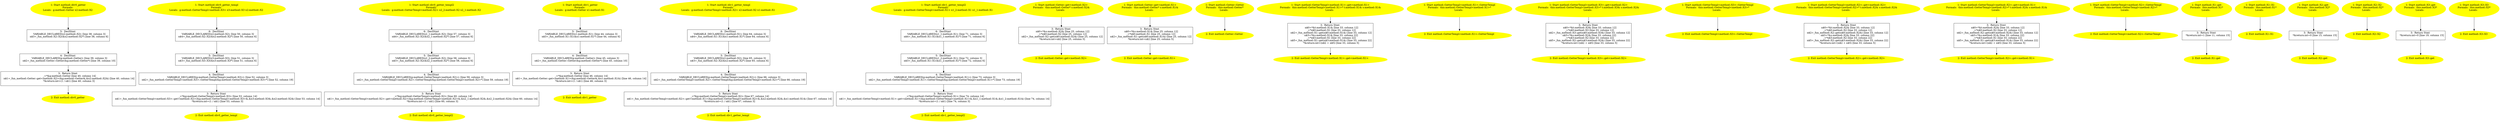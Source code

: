 /* @generated */
digraph cfg {
"div0_getter#method#14570248362286164751.5f9f1e67fd1ac95f6c38eb7d407ea9ec_1" [label="1: Start method::div0_getter\nFormals: \nLocals:  g:method::Getter x2:method::X2 \n  " color=yellow style=filled]
	

	 "div0_getter#method#14570248362286164751.5f9f1e67fd1ac95f6c38eb7d407ea9ec_1" -> "div0_getter#method#14570248362286164751.5f9f1e67fd1ac95f6c38eb7d407ea9ec_5" ;
"div0_getter#method#14570248362286164751.5f9f1e67fd1ac95f6c38eb7d407ea9ec_2" [label="2: Exit method::div0_getter \n  " color=yellow style=filled]
	

"div0_getter#method#14570248362286164751.5f9f1e67fd1ac95f6c38eb7d407ea9ec_3" [label="3:  Return Stmt \n   _=*&g:method::Getter [line 40, column 14]\n  n$1=_fun_method::Getter::get<method::X2>(&g:method::Getter&,&x2:method::X2&) [line 40, column 14]\n  *&return:int=(1 / n$1) [line 40, column 3]\n " shape="box"]
	

	 "div0_getter#method#14570248362286164751.5f9f1e67fd1ac95f6c38eb7d407ea9ec_3" -> "div0_getter#method#14570248362286164751.5f9f1e67fd1ac95f6c38eb7d407ea9ec_2" ;
"div0_getter#method#14570248362286164751.5f9f1e67fd1ac95f6c38eb7d407ea9ec_4" [label="4:  DeclStmt \n   VARIABLE_DECLARED(g:method::Getter); [line 39, column 3]\n  n$2=_fun_method::Getter::Getter(&g:method::Getter*) [line 39, column 10]\n " shape="box"]
	

	 "div0_getter#method#14570248362286164751.5f9f1e67fd1ac95f6c38eb7d407ea9ec_4" -> "div0_getter#method#14570248362286164751.5f9f1e67fd1ac95f6c38eb7d407ea9ec_3" ;
"div0_getter#method#14570248362286164751.5f9f1e67fd1ac95f6c38eb7d407ea9ec_5" [label="5:  DeclStmt \n   VARIABLE_DECLARED(x2:method::X2); [line 38, column 3]\n  n$3=_fun_method::X2::X2(&x2:method::X2*) [line 38, column 6]\n " shape="box"]
	

	 "div0_getter#method#14570248362286164751.5f9f1e67fd1ac95f6c38eb7d407ea9ec_5" -> "div0_getter#method#14570248362286164751.5f9f1e67fd1ac95f6c38eb7d407ea9ec_4" ;
"div0_getter_templ#method#6375326311998023520.359f49fd177ddd10abb56481c8c0c0e0_1" [label="1: Start method::div0_getter_templ\nFormals: \nLocals:  g:method::GetterTempl<method::X3> x3:method::X3 x2:method::X2 \n  " color=yellow style=filled]
	

	 "div0_getter_templ#method#6375326311998023520.359f49fd177ddd10abb56481c8c0c0e0_1" -> "div0_getter_templ#method#6375326311998023520.359f49fd177ddd10abb56481c8c0c0e0_6" ;
"div0_getter_templ#method#6375326311998023520.359f49fd177ddd10abb56481c8c0c0e0_2" [label="2: Exit method::div0_getter_templ \n  " color=yellow style=filled]
	

"div0_getter_templ#method#6375326311998023520.359f49fd177ddd10abb56481c8c0c0e0_3" [label="3:  Return Stmt \n   _=*&g:method::GetterTempl<method::X3> [line 53, column 14]\n  n$1=_fun_method::GetterTempl<method::X3>::get<method::X2>(&g:method::GetterTempl<method::X3>&,&x3:method::X3&,&x2:method::X2&) [line 53, column 14]\n  *&return:int=(1 / n$1) [line 53, column 3]\n " shape="box"]
	

	 "div0_getter_templ#method#6375326311998023520.359f49fd177ddd10abb56481c8c0c0e0_3" -> "div0_getter_templ#method#6375326311998023520.359f49fd177ddd10abb56481c8c0c0e0_2" ;
"div0_getter_templ#method#6375326311998023520.359f49fd177ddd10abb56481c8c0c0e0_4" [label="4:  DeclStmt \n   VARIABLE_DECLARED(g:method::GetterTempl<method::X3>); [line 52, column 3]\n  n$2=_fun_method::GetterTempl<method::X3>::GetterTempl(&g:method::GetterTempl<method::X3>*) [line 52, column 19]\n " shape="box"]
	

	 "div0_getter_templ#method#6375326311998023520.359f49fd177ddd10abb56481c8c0c0e0_4" -> "div0_getter_templ#method#6375326311998023520.359f49fd177ddd10abb56481c8c0c0e0_3" ;
"div0_getter_templ#method#6375326311998023520.359f49fd177ddd10abb56481c8c0c0e0_5" [label="5:  DeclStmt \n   VARIABLE_DECLARED(x3:method::X3); [line 51, column 3]\n  n$3=_fun_method::X3::X3(&x3:method::X3*) [line 51, column 6]\n " shape="box"]
	

	 "div0_getter_templ#method#6375326311998023520.359f49fd177ddd10abb56481c8c0c0e0_5" -> "div0_getter_templ#method#6375326311998023520.359f49fd177ddd10abb56481c8c0c0e0_4" ;
"div0_getter_templ#method#6375326311998023520.359f49fd177ddd10abb56481c8c0c0e0_6" [label="6:  DeclStmt \n   VARIABLE_DECLARED(x2:method::X2); [line 50, column 3]\n  n$4=_fun_method::X2::X2(&x2:method::X2*) [line 50, column 6]\n " shape="box"]
	

	 "div0_getter_templ#method#6375326311998023520.359f49fd177ddd10abb56481c8c0c0e0_6" -> "div0_getter_templ#method#6375326311998023520.359f49fd177ddd10abb56481c8c0c0e0_5" ;
"div0_getter_templ2#method#6451937884879872417.49c23913cff8a0a59e8e2158ec845f0c_1" [label="1: Start method::div0_getter_templ2\nFormals: \nLocals:  g:method::GetterTempl<method::X2> x2_2:method::X2 x2_1:method::X2 \n  " color=yellow style=filled]
	

	 "div0_getter_templ2#method#6451937884879872417.49c23913cff8a0a59e8e2158ec845f0c_1" -> "div0_getter_templ2#method#6451937884879872417.49c23913cff8a0a59e8e2158ec845f0c_6" ;
"div0_getter_templ2#method#6451937884879872417.49c23913cff8a0a59e8e2158ec845f0c_2" [label="2: Exit method::div0_getter_templ2 \n  " color=yellow style=filled]
	

"div0_getter_templ2#method#6451937884879872417.49c23913cff8a0a59e8e2158ec845f0c_3" [label="3:  Return Stmt \n   _=*&g:method::GetterTempl<method::X2> [line 60, column 14]\n  n$1=_fun_method::GetterTempl<method::X2>::get<method::X2>(&g:method::GetterTempl<method::X2>&,&x2_1:method::X2&,&x2_2:method::X2&) [line 60, column 14]\n  *&return:int=(1 / n$1) [line 60, column 3]\n " shape="box"]
	

	 "div0_getter_templ2#method#6451937884879872417.49c23913cff8a0a59e8e2158ec845f0c_3" -> "div0_getter_templ2#method#6451937884879872417.49c23913cff8a0a59e8e2158ec845f0c_2" ;
"div0_getter_templ2#method#6451937884879872417.49c23913cff8a0a59e8e2158ec845f0c_4" [label="4:  DeclStmt \n   VARIABLE_DECLARED(g:method::GetterTempl<method::X2>); [line 59, column 3]\n  n$2=_fun_method::GetterTempl<method::X2>::GetterTempl(&g:method::GetterTempl<method::X2>*) [line 59, column 19]\n " shape="box"]
	

	 "div0_getter_templ2#method#6451937884879872417.49c23913cff8a0a59e8e2158ec845f0c_4" -> "div0_getter_templ2#method#6451937884879872417.49c23913cff8a0a59e8e2158ec845f0c_3" ;
"div0_getter_templ2#method#6451937884879872417.49c23913cff8a0a59e8e2158ec845f0c_5" [label="5:  DeclStmt \n   VARIABLE_DECLARED(x2_2:method::X2); [line 58, column 3]\n  n$3=_fun_method::X2::X2(&x2_2:method::X2*) [line 58, column 6]\n " shape="box"]
	

	 "div0_getter_templ2#method#6451937884879872417.49c23913cff8a0a59e8e2158ec845f0c_5" -> "div0_getter_templ2#method#6451937884879872417.49c23913cff8a0a59e8e2158ec845f0c_4" ;
"div0_getter_templ2#method#6451937884879872417.49c23913cff8a0a59e8e2158ec845f0c_6" [label="6:  DeclStmt \n   VARIABLE_DECLARED(x2_1:method::X2); [line 57, column 3]\n  n$4=_fun_method::X2::X2(&x2_1:method::X2*) [line 57, column 6]\n " shape="box"]
	

	 "div0_getter_templ2#method#6451937884879872417.49c23913cff8a0a59e8e2158ec845f0c_6" -> "div0_getter_templ2#method#6451937884879872417.49c23913cff8a0a59e8e2158ec845f0c_5" ;
"div1_getter#method#14010655706182645930.dfb00d82a62eb9bd9507d251472215d9_1" [label="1: Start method::div1_getter\nFormals: \nLocals:  g:method::Getter x1:method::X1 \n  " color=yellow style=filled]
	

	 "div1_getter#method#14010655706182645930.dfb00d82a62eb9bd9507d251472215d9_1" -> "div1_getter#method#14010655706182645930.dfb00d82a62eb9bd9507d251472215d9_5" ;
"div1_getter#method#14010655706182645930.dfb00d82a62eb9bd9507d251472215d9_2" [label="2: Exit method::div1_getter \n  " color=yellow style=filled]
	

"div1_getter#method#14010655706182645930.dfb00d82a62eb9bd9507d251472215d9_3" [label="3:  Return Stmt \n   _=*&g:method::Getter [line 46, column 14]\n  n$1=_fun_method::Getter::get<method::X1>(&g:method::Getter&,&x1:method::X1&) [line 46, column 14]\n  *&return:int=(1 / n$1) [line 46, column 3]\n " shape="box"]
	

	 "div1_getter#method#14010655706182645930.dfb00d82a62eb9bd9507d251472215d9_3" -> "div1_getter#method#14010655706182645930.dfb00d82a62eb9bd9507d251472215d9_2" ;
"div1_getter#method#14010655706182645930.dfb00d82a62eb9bd9507d251472215d9_4" [label="4:  DeclStmt \n   VARIABLE_DECLARED(g:method::Getter); [line 45, column 3]\n  n$2=_fun_method::Getter::Getter(&g:method::Getter*) [line 45, column 10]\n " shape="box"]
	

	 "div1_getter#method#14010655706182645930.dfb00d82a62eb9bd9507d251472215d9_4" -> "div1_getter#method#14010655706182645930.dfb00d82a62eb9bd9507d251472215d9_3" ;
"div1_getter#method#14010655706182645930.dfb00d82a62eb9bd9507d251472215d9_5" [label="5:  DeclStmt \n   VARIABLE_DECLARED(x1:method::X1); [line 44, column 3]\n  n$3=_fun_method::X1::X1(&x1:method::X1*) [line 44, column 6]\n " shape="box"]
	

	 "div1_getter#method#14010655706182645930.dfb00d82a62eb9bd9507d251472215d9_5" -> "div1_getter#method#14010655706182645930.dfb00d82a62eb9bd9507d251472215d9_4" ;
"div1_getter_templ#method#11958064193628013457.8a8112afb18681951fdb43c93893e0c5_1" [label="1: Start method::div1_getter_templ\nFormals: \nLocals:  g:method::GetterTempl<method::X2> x2:method::X2 x1:method::X1 \n  " color=yellow style=filled]
	

	 "div1_getter_templ#method#11958064193628013457.8a8112afb18681951fdb43c93893e0c5_1" -> "div1_getter_templ#method#11958064193628013457.8a8112afb18681951fdb43c93893e0c5_6" ;
"div1_getter_templ#method#11958064193628013457.8a8112afb18681951fdb43c93893e0c5_2" [label="2: Exit method::div1_getter_templ \n  " color=yellow style=filled]
	

"div1_getter_templ#method#11958064193628013457.8a8112afb18681951fdb43c93893e0c5_3" [label="3:  Return Stmt \n   _=*&g:method::GetterTempl<method::X2> [line 67, column 14]\n  n$1=_fun_method::GetterTempl<method::X2>::get<method::X1>(&g:method::GetterTempl<method::X2>&,&x2:method::X2&,&x1:method::X1&) [line 67, column 14]\n  *&return:int=(1 / n$1) [line 67, column 3]\n " shape="box"]
	

	 "div1_getter_templ#method#11958064193628013457.8a8112afb18681951fdb43c93893e0c5_3" -> "div1_getter_templ#method#11958064193628013457.8a8112afb18681951fdb43c93893e0c5_2" ;
"div1_getter_templ#method#11958064193628013457.8a8112afb18681951fdb43c93893e0c5_4" [label="4:  DeclStmt \n   VARIABLE_DECLARED(g:method::GetterTempl<method::X2>); [line 66, column 3]\n  n$2=_fun_method::GetterTempl<method::X2>::GetterTempl(&g:method::GetterTempl<method::X2>*) [line 66, column 19]\n " shape="box"]
	

	 "div1_getter_templ#method#11958064193628013457.8a8112afb18681951fdb43c93893e0c5_4" -> "div1_getter_templ#method#11958064193628013457.8a8112afb18681951fdb43c93893e0c5_3" ;
"div1_getter_templ#method#11958064193628013457.8a8112afb18681951fdb43c93893e0c5_5" [label="5:  DeclStmt \n   VARIABLE_DECLARED(x2:method::X2); [line 65, column 3]\n  n$3=_fun_method::X2::X2(&x2:method::X2*) [line 65, column 6]\n " shape="box"]
	

	 "div1_getter_templ#method#11958064193628013457.8a8112afb18681951fdb43c93893e0c5_5" -> "div1_getter_templ#method#11958064193628013457.8a8112afb18681951fdb43c93893e0c5_4" ;
"div1_getter_templ#method#11958064193628013457.8a8112afb18681951fdb43c93893e0c5_6" [label="6:  DeclStmt \n   VARIABLE_DECLARED(x1:method::X1); [line 64, column 3]\n  n$4=_fun_method::X1::X1(&x1:method::X1*) [line 64, column 6]\n " shape="box"]
	

	 "div1_getter_templ#method#11958064193628013457.8a8112afb18681951fdb43c93893e0c5_6" -> "div1_getter_templ#method#11958064193628013457.8a8112afb18681951fdb43c93893e0c5_5" ;
"div1_getter_templ2#method#7327429174804405806.fe61550d5271fa95726c7580c68f9015_1" [label="1: Start method::div1_getter_templ2\nFormals: \nLocals:  g:method::GetterTempl<method::X1> x1_2:method::X1 x1_1:method::X1 \n  " color=yellow style=filled]
	

	 "div1_getter_templ2#method#7327429174804405806.fe61550d5271fa95726c7580c68f9015_1" -> "div1_getter_templ2#method#7327429174804405806.fe61550d5271fa95726c7580c68f9015_6" ;
"div1_getter_templ2#method#7327429174804405806.fe61550d5271fa95726c7580c68f9015_2" [label="2: Exit method::div1_getter_templ2 \n  " color=yellow style=filled]
	

"div1_getter_templ2#method#7327429174804405806.fe61550d5271fa95726c7580c68f9015_3" [label="3:  Return Stmt \n   _=*&g:method::GetterTempl<method::X1> [line 74, column 14]\n  n$1=_fun_method::GetterTempl<method::X1>::get<method::X1>(&g:method::GetterTempl<method::X1>&,&x1_1:method::X1&,&x1_2:method::X1&) [line 74, column 14]\n  *&return:int=(1 / n$1) [line 74, column 3]\n " shape="box"]
	

	 "div1_getter_templ2#method#7327429174804405806.fe61550d5271fa95726c7580c68f9015_3" -> "div1_getter_templ2#method#7327429174804405806.fe61550d5271fa95726c7580c68f9015_2" ;
"div1_getter_templ2#method#7327429174804405806.fe61550d5271fa95726c7580c68f9015_4" [label="4:  DeclStmt \n   VARIABLE_DECLARED(g:method::GetterTempl<method::X1>); [line 73, column 3]\n  n$2=_fun_method::GetterTempl<method::X1>::GetterTempl(&g:method::GetterTempl<method::X1>*) [line 73, column 19]\n " shape="box"]
	

	 "div1_getter_templ2#method#7327429174804405806.fe61550d5271fa95726c7580c68f9015_4" -> "div1_getter_templ2#method#7327429174804405806.fe61550d5271fa95726c7580c68f9015_3" ;
"div1_getter_templ2#method#7327429174804405806.fe61550d5271fa95726c7580c68f9015_5" [label="5:  DeclStmt \n   VARIABLE_DECLARED(x1_2:method::X1); [line 72, column 3]\n  n$3=_fun_method::X1::X1(&x1_2:method::X1*) [line 72, column 6]\n " shape="box"]
	

	 "div1_getter_templ2#method#7327429174804405806.fe61550d5271fa95726c7580c68f9015_5" -> "div1_getter_templ2#method#7327429174804405806.fe61550d5271fa95726c7580c68f9015_4" ;
"div1_getter_templ2#method#7327429174804405806.fe61550d5271fa95726c7580c68f9015_6" [label="6:  DeclStmt \n   VARIABLE_DECLARED(x1_1:method::X1); [line 71, column 3]\n  n$4=_fun_method::X1::X1(&x1_1:method::X1*) [line 71, column 6]\n " shape="box"]
	

	 "div1_getter_templ2#method#7327429174804405806.fe61550d5271fa95726c7580c68f9015_6" -> "div1_getter_templ2#method#7327429174804405806.fe61550d5271fa95726c7580c68f9015_5" ;
"get<method::X2>#Getter#method#(114488311005334347).9c4c4261c299bcfcd879652b3f97fdce_1" [label="1: Start method::Getter::get<method::X2>\nFormals:  this:method::Getter* s:method::X2&\nLocals:  \n  " color=yellow style=filled]
	

	 "get<method::X2>#Getter#method#(114488311005334347).9c4c4261c299bcfcd879652b3f97fdce_1" -> "get<method::X2>#Getter#method#(114488311005334347).9c4c4261c299bcfcd879652b3f97fdce_3" ;
"get<method::X2>#Getter#method#(114488311005334347).9c4c4261c299bcfcd879652b3f97fdce_2" [label="2: Exit method::Getter::get<method::X2> \n  " color=yellow style=filled]
	

"get<method::X2>#Getter#method#(114488311005334347).9c4c4261c299bcfcd879652b3f97fdce_3" [label="3:  Return Stmt \n   n$0=*&s:method::X2& [line 25, column 12]\n  _=*n$0:method::X2 [line 25, column 12]\n  n$2=_fun_method::X2::get(n$0:method::X2&) [line 25, column 12]\n  *&return:int=n$2 [line 25, column 5]\n " shape="box"]
	

	 "get<method::X2>#Getter#method#(114488311005334347).9c4c4261c299bcfcd879652b3f97fdce_3" -> "get<method::X2>#Getter#method#(114488311005334347).9c4c4261c299bcfcd879652b3f97fdce_2" ;
"get<method::X1>#Getter#method#(3247992624161763984).d85954e5db9a3e87e1f85274548baec1_1" [label="1: Start method::Getter::get<method::X1>\nFormals:  this:method::Getter* s:method::X1&\nLocals:  \n  " color=yellow style=filled]
	

	 "get<method::X1>#Getter#method#(3247992624161763984).d85954e5db9a3e87e1f85274548baec1_1" -> "get<method::X1>#Getter#method#(3247992624161763984).d85954e5db9a3e87e1f85274548baec1_3" ;
"get<method::X1>#Getter#method#(3247992624161763984).d85954e5db9a3e87e1f85274548baec1_2" [label="2: Exit method::Getter::get<method::X1> \n  " color=yellow style=filled]
	

"get<method::X1>#Getter#method#(3247992624161763984).d85954e5db9a3e87e1f85274548baec1_3" [label="3:  Return Stmt \n   n$0=*&s:method::X1& [line 25, column 12]\n  _=*n$0:method::X1 [line 25, column 12]\n  n$2=_fun_method::X1::get(n$0:method::X1&) [line 25, column 12]\n  *&return:int=n$2 [line 25, column 5]\n " shape="box"]
	

	 "get<method::X1>#Getter#method#(3247992624161763984).d85954e5db9a3e87e1f85274548baec1_3" -> "get<method::X1>#Getter#method#(3247992624161763984).d85954e5db9a3e87e1f85274548baec1_2" ;
"Getter#Getter#method#{6538771732485235037|constexpr}.4e1a7679a514fd95621c9e075c8974f6_1" [label="1: Start method::Getter::Getter\nFormals:  this:method::Getter*\nLocals:  \n  " color=yellow style=filled]
	

	 "Getter#Getter#method#{6538771732485235037|constexpr}.4e1a7679a514fd95621c9e075c8974f6_1" -> "Getter#Getter#method#{6538771732485235037|constexpr}.4e1a7679a514fd95621c9e075c8974f6_2" ;
"Getter#Getter#method#{6538771732485235037|constexpr}.4e1a7679a514fd95621c9e075c8974f6_2" [label="2: Exit method::Getter::Getter \n  " color=yellow style=filled]
	

"get<method::X1>#GetterTempl<method::X1>#method#(1597660249660822780).26089da113d1a8570a849aa988e4ebd3_1" [label="1: Start method::GetterTempl<method::X1>::get<method::X1>\nFormals:  this:method::GetterTempl<method::X1>* t:method::X1& s:method::X1&\nLocals:  \n  " color=yellow style=filled]
	

	 "get<method::X1>#GetterTempl<method::X1>#method#(1597660249660822780).26089da113d1a8570a849aa988e4ebd3_1" -> "get<method::X1>#GetterTempl<method::X1>#method#(1597660249660822780).26089da113d1a8570a849aa988e4ebd3_3" ;
"get<method::X1>#GetterTempl<method::X1>#method#(1597660249660822780).26089da113d1a8570a849aa988e4ebd3_2" [label="2: Exit method::GetterTempl<method::X1>::get<method::X1> \n  " color=yellow style=filled]
	

"get<method::X1>#GetterTempl<method::X1>#method#(1597660249660822780).26089da113d1a8570a849aa988e4ebd3_3" [label="3:  Return Stmt \n   n$0=*&t:method::X1& [line 33, column 12]\n  _=*n$0:method::X1 [line 33, column 12]\n  n$2=_fun_method::X1::get(n$0:method::X1&) [line 33, column 12]\n  n$3=*&s:method::X1& [line 33, column 22]\n  _=*n$3:method::X1 [line 33, column 22]\n  n$5=_fun_method::X1::get(n$3:method::X1&) [line 33, column 22]\n  *&return:int=(n$2 + n$5) [line 33, column 5]\n " shape="box"]
	

	 "get<method::X1>#GetterTempl<method::X1>#method#(1597660249660822780).26089da113d1a8570a849aa988e4ebd3_3" -> "get<method::X1>#GetterTempl<method::X1>#method#(1597660249660822780).26089da113d1a8570a849aa988e4ebd3_2" ;
"GetterTempl#GetterTempl<method::X1>#method#{11902154262179469385|constexpr}.419d9b7f14a1b25d173f0430e77d8bfb_1" [label="1: Start method::GetterTempl<method::X1>::GetterTempl\nFormals:  this:method::GetterTempl<method::X1>*\nLocals:  \n  " color=yellow style=filled]
	

	 "GetterTempl#GetterTempl<method::X1>#method#{11902154262179469385|constexpr}.419d9b7f14a1b25d173f0430e77d8bfb_1" -> "GetterTempl#GetterTempl<method::X1>#method#{11902154262179469385|constexpr}.419d9b7f14a1b25d173f0430e77d8bfb_2" ;
"GetterTempl#GetterTempl<method::X1>#method#{11902154262179469385|constexpr}.419d9b7f14a1b25d173f0430e77d8bfb_2" [label="2: Exit method::GetterTempl<method::X1>::GetterTempl \n  " color=yellow style=filled]
	

"get<method::X2>#GetterTempl<method::X3>#method#(10966570090595029900).9a24a249e802c1b058a8d736330be11a_1" [label="1: Start method::GetterTempl<method::X3>::get<method::X2>\nFormals:  this:method::GetterTempl<method::X3>* t:method::X3& s:method::X2&\nLocals:  \n  " color=yellow style=filled]
	

	 "get<method::X2>#GetterTempl<method::X3>#method#(10966570090595029900).9a24a249e802c1b058a8d736330be11a_1" -> "get<method::X2>#GetterTempl<method::X3>#method#(10966570090595029900).9a24a249e802c1b058a8d736330be11a_3" ;
"get<method::X2>#GetterTempl<method::X3>#method#(10966570090595029900).9a24a249e802c1b058a8d736330be11a_2" [label="2: Exit method::GetterTempl<method::X3>::get<method::X2> \n  " color=yellow style=filled]
	

"get<method::X2>#GetterTempl<method::X3>#method#(10966570090595029900).9a24a249e802c1b058a8d736330be11a_3" [label="3:  Return Stmt \n   n$0=*&t:method::X3& [line 33, column 12]\n  _=*n$0:method::X3 [line 33, column 12]\n  n$2=_fun_method::X3::get(n$0:method::X3&) [line 33, column 12]\n  n$3=*&s:method::X2& [line 33, column 22]\n  _=*n$3:method::X2 [line 33, column 22]\n  n$5=_fun_method::X2::get(n$3:method::X2&) [line 33, column 22]\n  *&return:int=(n$2 + n$5) [line 33, column 5]\n " shape="box"]
	

	 "get<method::X2>#GetterTempl<method::X3>#method#(10966570090595029900).9a24a249e802c1b058a8d736330be11a_3" -> "get<method::X2>#GetterTempl<method::X3>#method#(10966570090595029900).9a24a249e802c1b058a8d736330be11a_2" ;
"GetterTempl#GetterTempl<method::X3>#method#{18312978847092644663|constexpr}.45498dd9c6ecdd204d778582a0198bd9_1" [label="1: Start method::GetterTempl<method::X3>::GetterTempl\nFormals:  this:method::GetterTempl<method::X3>*\nLocals:  \n  " color=yellow style=filled]
	

	 "GetterTempl#GetterTempl<method::X3>#method#{18312978847092644663|constexpr}.45498dd9c6ecdd204d778582a0198bd9_1" -> "GetterTempl#GetterTempl<method::X3>#method#{18312978847092644663|constexpr}.45498dd9c6ecdd204d778582a0198bd9_2" ;
"GetterTempl#GetterTempl<method::X3>#method#{18312978847092644663|constexpr}.45498dd9c6ecdd204d778582a0198bd9_2" [label="2: Exit method::GetterTempl<method::X3>::GetterTempl \n  " color=yellow style=filled]
	

"get<method::X2>#GetterTempl<method::X2>#method#(242818219889731161).ce1c035f50382c57a6002fb874c7d273_1" [label="1: Start method::GetterTempl<method::X2>::get<method::X2>\nFormals:  this:method::GetterTempl<method::X2>* t:method::X2& s:method::X2&\nLocals:  \n  " color=yellow style=filled]
	

	 "get<method::X2>#GetterTempl<method::X2>#method#(242818219889731161).ce1c035f50382c57a6002fb874c7d273_1" -> "get<method::X2>#GetterTempl<method::X2>#method#(242818219889731161).ce1c035f50382c57a6002fb874c7d273_3" ;
"get<method::X2>#GetterTempl<method::X2>#method#(242818219889731161).ce1c035f50382c57a6002fb874c7d273_2" [label="2: Exit method::GetterTempl<method::X2>::get<method::X2> \n  " color=yellow style=filled]
	

"get<method::X2>#GetterTempl<method::X2>#method#(242818219889731161).ce1c035f50382c57a6002fb874c7d273_3" [label="3:  Return Stmt \n   n$0=*&t:method::X2& [line 33, column 12]\n  _=*n$0:method::X2 [line 33, column 12]\n  n$2=_fun_method::X2::get(n$0:method::X2&) [line 33, column 12]\n  n$3=*&s:method::X2& [line 33, column 22]\n  _=*n$3:method::X2 [line 33, column 22]\n  n$5=_fun_method::X2::get(n$3:method::X2&) [line 33, column 22]\n  *&return:int=(n$2 + n$5) [line 33, column 5]\n " shape="box"]
	

	 "get<method::X2>#GetterTempl<method::X2>#method#(242818219889731161).ce1c035f50382c57a6002fb874c7d273_3" -> "get<method::X2>#GetterTempl<method::X2>#method#(242818219889731161).ce1c035f50382c57a6002fb874c7d273_2" ;
"get<method::X1>#GetterTempl<method::X2>#method#(5585877041217346556).4f87183f5216c7461b5259807b1f72ac_1" [label="1: Start method::GetterTempl<method::X2>::get<method::X1>\nFormals:  this:method::GetterTempl<method::X2>* t:method::X2& s:method::X1&\nLocals:  \n  " color=yellow style=filled]
	

	 "get<method::X1>#GetterTempl<method::X2>#method#(5585877041217346556).4f87183f5216c7461b5259807b1f72ac_1" -> "get<method::X1>#GetterTempl<method::X2>#method#(5585877041217346556).4f87183f5216c7461b5259807b1f72ac_3" ;
"get<method::X1>#GetterTempl<method::X2>#method#(5585877041217346556).4f87183f5216c7461b5259807b1f72ac_2" [label="2: Exit method::GetterTempl<method::X2>::get<method::X1> \n  " color=yellow style=filled]
	

"get<method::X1>#GetterTempl<method::X2>#method#(5585877041217346556).4f87183f5216c7461b5259807b1f72ac_3" [label="3:  Return Stmt \n   n$0=*&t:method::X2& [line 33, column 12]\n  _=*n$0:method::X2 [line 33, column 12]\n  n$2=_fun_method::X2::get(n$0:method::X2&) [line 33, column 12]\n  n$3=*&s:method::X1& [line 33, column 22]\n  _=*n$3:method::X1 [line 33, column 22]\n  n$5=_fun_method::X1::get(n$3:method::X1&) [line 33, column 22]\n  *&return:int=(n$2 + n$5) [line 33, column 5]\n " shape="box"]
	

	 "get<method::X1>#GetterTempl<method::X2>#method#(5585877041217346556).4f87183f5216c7461b5259807b1f72ac_3" -> "get<method::X1>#GetterTempl<method::X2>#method#(5585877041217346556).4f87183f5216c7461b5259807b1f72ac_2" ;
"GetterTempl#GetterTempl<method::X2>#method#{13405882915250525948|constexpr}.eb82a5c0e827f04da7e438cdbeef1353_1" [label="1: Start method::GetterTempl<method::X2>::GetterTempl\nFormals:  this:method::GetterTempl<method::X2>*\nLocals:  \n  " color=yellow style=filled]
	

	 "GetterTempl#GetterTempl<method::X2>#method#{13405882915250525948|constexpr}.eb82a5c0e827f04da7e438cdbeef1353_1" -> "GetterTempl#GetterTempl<method::X2>#method#{13405882915250525948|constexpr}.eb82a5c0e827f04da7e438cdbeef1353_2" ;
"GetterTempl#GetterTempl<method::X2>#method#{13405882915250525948|constexpr}.eb82a5c0e827f04da7e438cdbeef1353_2" [label="2: Exit method::GetterTempl<method::X2>::GetterTempl \n  " color=yellow style=filled]
	

"get#X1#method#(3540560026209954150).2509f5dd5568220867b48d85b777a860_1" [label="1: Start method::X1::get\nFormals:  this:method::X1*\nLocals:  \n  " color=yellow style=filled]
	

	 "get#X1#method#(3540560026209954150).2509f5dd5568220867b48d85b777a860_1" -> "get#X1#method#(3540560026209954150).2509f5dd5568220867b48d85b777a860_3" ;
"get#X1#method#(3540560026209954150).2509f5dd5568220867b48d85b777a860_2" [label="2: Exit method::X1::get \n  " color=yellow style=filled]
	

"get#X1#method#(3540560026209954150).2509f5dd5568220867b48d85b777a860_3" [label="3:  Return Stmt \n   *&return:int=1 [line 11, column 15]\n " shape="box"]
	

	 "get#X1#method#(3540560026209954150).2509f5dd5568220867b48d85b777a860_3" -> "get#X1#method#(3540560026209954150).2509f5dd5568220867b48d85b777a860_2" ;
"X1#X1#method#{8420971029337099969|constexpr}.8e02b6260f5b71b6111249d54e85e5c8_1" [label="1: Start method::X1::X1\nFormals:  this:method::X1*\nLocals:  \n  " color=yellow style=filled]
	

	 "X1#X1#method#{8420971029337099969|constexpr}.8e02b6260f5b71b6111249d54e85e5c8_1" -> "X1#X1#method#{8420971029337099969|constexpr}.8e02b6260f5b71b6111249d54e85e5c8_2" ;
"X1#X1#method#{8420971029337099969|constexpr}.8e02b6260f5b71b6111249d54e85e5c8_2" [label="2: Exit method::X1::X1 \n  " color=yellow style=filled]
	

"get#X2#method#(12355996928057833031).c7a6c1beedda2f062a60f83f9b206b30_1" [label="1: Start method::X2::get\nFormals:  this:method::X2*\nLocals:  \n  " color=yellow style=filled]
	

	 "get#X2#method#(12355996928057833031).c7a6c1beedda2f062a60f83f9b206b30_1" -> "get#X2#method#(12355996928057833031).c7a6c1beedda2f062a60f83f9b206b30_3" ;
"get#X2#method#(12355996928057833031).c7a6c1beedda2f062a60f83f9b206b30_2" [label="2: Exit method::X2::get \n  " color=yellow style=filled]
	

"get#X2#method#(12355996928057833031).c7a6c1beedda2f062a60f83f9b206b30_3" [label="3:  Return Stmt \n   *&return:int=0 [line 15, column 15]\n " shape="box"]
	

	 "get#X2#method#(12355996928057833031).c7a6c1beedda2f062a60f83f9b206b30_3" -> "get#X2#method#(12355996928057833031).c7a6c1beedda2f062a60f83f9b206b30_2" ;
"X2#X2#method#{4336714802122402348|constexpr}.917ee3865c4e917429f86bc2ade48e3a_1" [label="1: Start method::X2::X2\nFormals:  this:method::X2*\nLocals:  \n  " color=yellow style=filled]
	

	 "X2#X2#method#{4336714802122402348|constexpr}.917ee3865c4e917429f86bc2ade48e3a_1" -> "X2#X2#method#{4336714802122402348|constexpr}.917ee3865c4e917429f86bc2ade48e3a_2" ;
"X2#X2#method#{4336714802122402348|constexpr}.917ee3865c4e917429f86bc2ade48e3a_2" [label="2: Exit method::X2::X2 \n  " color=yellow style=filled]
	

"get#X3#method#(17779304111871376612).93de680a5d7c38b89b487ae7f0d986d6_1" [label="1: Start method::X3::get\nFormals:  this:method::X3*\nLocals:  \n  " color=yellow style=filled]
	

	 "get#X3#method#(17779304111871376612).93de680a5d7c38b89b487ae7f0d986d6_1" -> "get#X3#method#(17779304111871376612).93de680a5d7c38b89b487ae7f0d986d6_3" ;
"get#X3#method#(17779304111871376612).93de680a5d7c38b89b487ae7f0d986d6_2" [label="2: Exit method::X3::get \n  " color=yellow style=filled]
	

"get#X3#method#(17779304111871376612).93de680a5d7c38b89b487ae7f0d986d6_3" [label="3:  Return Stmt \n   *&return:int=0 [line 19, column 15]\n " shape="box"]
	

	 "get#X3#method#(17779304111871376612).93de680a5d7c38b89b487ae7f0d986d6_3" -> "get#X3#method#(17779304111871376612).93de680a5d7c38b89b487ae7f0d986d6_2" ;
"X3#X3#method#{15810469599489961747|constexpr}.84155345220e181916e4d12f0c8086cb_1" [label="1: Start method::X3::X3\nFormals:  this:method::X3*\nLocals:  \n  " color=yellow style=filled]
	

	 "X3#X3#method#{15810469599489961747|constexpr}.84155345220e181916e4d12f0c8086cb_1" -> "X3#X3#method#{15810469599489961747|constexpr}.84155345220e181916e4d12f0c8086cb_2" ;
"X3#X3#method#{15810469599489961747|constexpr}.84155345220e181916e4d12f0c8086cb_2" [label="2: Exit method::X3::X3 \n  " color=yellow style=filled]
	

}
